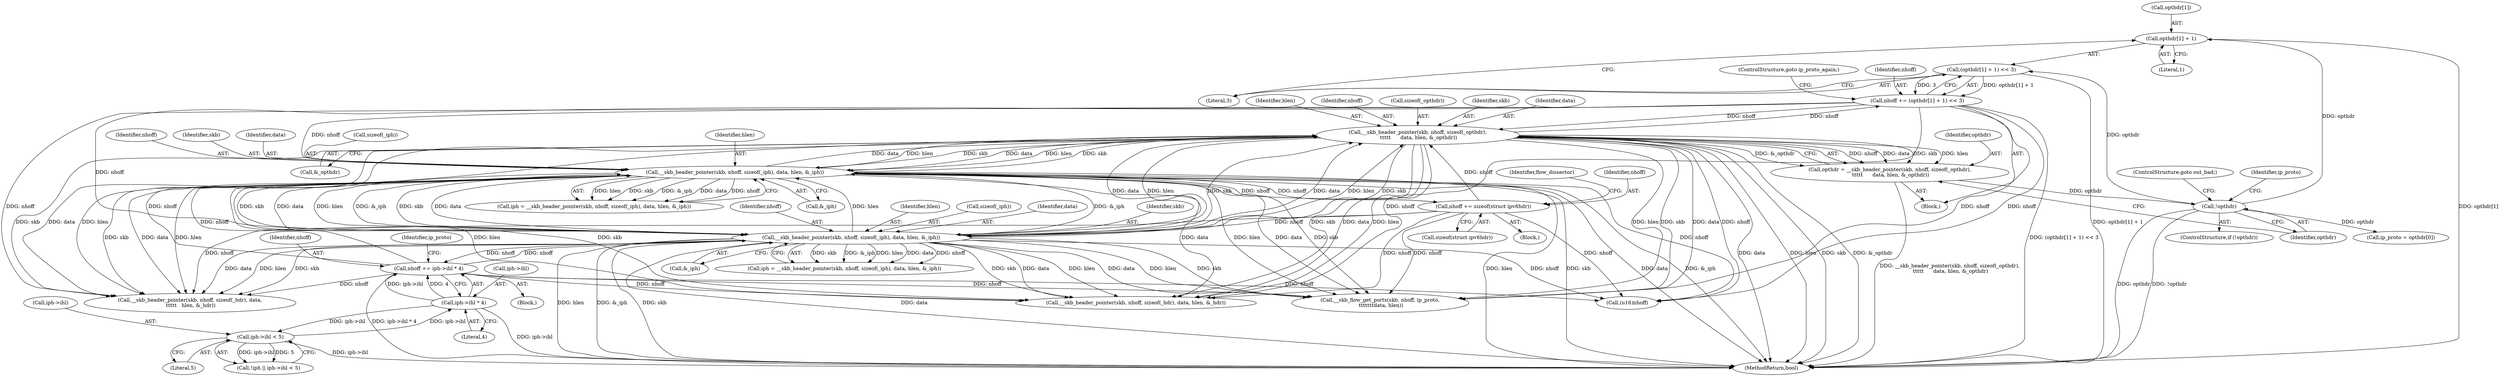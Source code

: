 digraph "0_linux_a6e544b0a88b53114bfa5a57e21b7be7a8dfc9d0@pointer" {
"1000705" [label="(Call,opthdr[1] + 1)"];
"1000694" [label="(Call,!opthdr)"];
"1000682" [label="(Call,opthdr = __skb_header_pointer(skb, nhoff, sizeof(_opthdr),\n \t\t\t\t\t      data, hlen, &_opthdr))"];
"1000684" [label="(Call,__skb_header_pointer(skb, nhoff, sizeof(_opthdr),\n \t\t\t\t\t      data, hlen, &_opthdr))"];
"1000272" [label="(Call,__skb_header_pointer(skb, nhoff, sizeof(_iph), data, hlen, &_iph))"];
"1000197" [label="(Call,__skb_header_pointer(skb, nhoff, sizeof(_iph), data, hlen, &_iph))"];
"1000290" [label="(Call,nhoff += sizeof(struct ipv6hdr))"];
"1000216" [label="(Call,nhoff += iph->ihl * 4)"];
"1000218" [label="(Call,iph->ihl * 4)"];
"1000210" [label="(Call,iph->ihl < 5)"];
"1000702" [label="(Call,nhoff += (opthdr[1] + 1) << 3)"];
"1000704" [label="(Call,(opthdr[1] + 1) << 3)"];
"1000697" [label="(Call,ip_proto = opthdr[0])"];
"1000217" [label="(Identifier,nhoff)"];
"1000683" [label="(Identifier,opthdr)"];
"1000224" [label="(Identifier,ip_proto)"];
"1000219" [label="(Call,iph->ihl)"];
"1000198" [label="(Identifier,skb)"];
"1000705" [label="(Call,opthdr[1] + 1)"];
"1000274" [label="(Identifier,nhoff)"];
"1000197" [label="(Call,__skb_header_pointer(skb, nhoff, sizeof(_iph), data, hlen, &_iph))"];
"1000693" [label="(ControlStructure,if (!opthdr))"];
"1000273" [label="(Identifier,skb)"];
"1000272" [label="(Call,__skb_header_pointer(skb, nhoff, sizeof(_iph), data, hlen, &_iph))"];
"1000191" [label="(Block,)"];
"1000673" [label="(Block,)"];
"1000706" [label="(Call,opthdr[1])"];
"1000265" [label="(Block,)"];
"1000690" [label="(Identifier,hlen)"];
"1000711" [label="(ControlStructure,goto ip_proto_again;)"];
"1000696" [label="(ControlStructure,goto out_bad;)"];
"1000686" [label="(Identifier,nhoff)"];
"1000279" [label="(Call,&_iph)"];
"1000777" [label="(MethodReturn,bool)"];
"1000682" [label="(Call,opthdr = __skb_header_pointer(skb, nhoff, sizeof(_opthdr),\n \t\t\t\t\t      data, hlen, &_opthdr))"];
"1000687" [label="(Call,sizeof(_opthdr))"];
"1000277" [label="(Identifier,data)"];
"1000204" [label="(Call,&_iph)"];
"1000199" [label="(Identifier,nhoff)"];
"1000214" [label="(Literal,5)"];
"1000747" [label="(Call,__skb_flow_get_ports(skb, nhoff, ip_proto,\n \t\t\t\t\t\t\tdata, hlen))"];
"1000772" [label="(Call,(u16)nhoff)"];
"1000216" [label="(Call,nhoff += iph->ihl * 4)"];
"1000203" [label="(Identifier,hlen)"];
"1000211" [label="(Call,iph->ihl)"];
"1000296" [label="(Identifier,flow_dissector)"];
"1000291" [label="(Identifier,nhoff)"];
"1000292" [label="(Call,sizeof(struct ipv6hdr))"];
"1000691" [label="(Call,&_opthdr)"];
"1000275" [label="(Call,sizeof(_iph))"];
"1000200" [label="(Call,sizeof(_iph))"];
"1000704" [label="(Call,(opthdr[1] + 1) << 3)"];
"1000698" [label="(Identifier,ip_proto)"];
"1000685" [label="(Identifier,skb)"];
"1000709" [label="(Literal,1)"];
"1000472" [label="(Call,__skb_header_pointer(skb, nhoff, sizeof(_hdr), data,\n \t\t\t\t\t   hlen, &_hdr))"];
"1000290" [label="(Call,nhoff += sizeof(struct ipv6hdr))"];
"1000689" [label="(Identifier,data)"];
"1000210" [label="(Call,iph->ihl < 5)"];
"1000270" [label="(Call,iph = __skb_header_pointer(skb, nhoff, sizeof(_iph), data, hlen, &_iph))"];
"1000278" [label="(Identifier,hlen)"];
"1000695" [label="(Identifier,opthdr)"];
"1000694" [label="(Call,!opthdr)"];
"1000195" [label="(Call,iph = __skb_header_pointer(skb, nhoff, sizeof(_iph), data, hlen, &_iph))"];
"1000222" [label="(Literal,4)"];
"1000544" [label="(Call,__skb_header_pointer(skb, nhoff, sizeof(_hdr), data, hlen, &_hdr))"];
"1000218" [label="(Call,iph->ihl * 4)"];
"1000703" [label="(Identifier,nhoff)"];
"1000710" [label="(Literal,3)"];
"1000207" [label="(Call,!iph || iph->ihl < 5)"];
"1000684" [label="(Call,__skb_header_pointer(skb, nhoff, sizeof(_opthdr),\n \t\t\t\t\t      data, hlen, &_opthdr))"];
"1000702" [label="(Call,nhoff += (opthdr[1] + 1) << 3)"];
"1000202" [label="(Identifier,data)"];
"1000705" -> "1000704"  [label="AST: "];
"1000705" -> "1000709"  [label="CFG: "];
"1000706" -> "1000705"  [label="AST: "];
"1000709" -> "1000705"  [label="AST: "];
"1000710" -> "1000705"  [label="CFG: "];
"1000705" -> "1000777"  [label="DDG: opthdr[1]"];
"1000694" -> "1000705"  [label="DDG: opthdr"];
"1000694" -> "1000693"  [label="AST: "];
"1000694" -> "1000695"  [label="CFG: "];
"1000695" -> "1000694"  [label="AST: "];
"1000696" -> "1000694"  [label="CFG: "];
"1000698" -> "1000694"  [label="CFG: "];
"1000694" -> "1000777"  [label="DDG: opthdr"];
"1000694" -> "1000777"  [label="DDG: !opthdr"];
"1000682" -> "1000694"  [label="DDG: opthdr"];
"1000694" -> "1000697"  [label="DDG: opthdr"];
"1000694" -> "1000704"  [label="DDG: opthdr"];
"1000682" -> "1000673"  [label="AST: "];
"1000682" -> "1000684"  [label="CFG: "];
"1000683" -> "1000682"  [label="AST: "];
"1000684" -> "1000682"  [label="AST: "];
"1000695" -> "1000682"  [label="CFG: "];
"1000682" -> "1000777"  [label="DDG: __skb_header_pointer(skb, nhoff, sizeof(_opthdr),\n \t\t\t\t\t      data, hlen, &_opthdr)"];
"1000684" -> "1000682"  [label="DDG: nhoff"];
"1000684" -> "1000682"  [label="DDG: data"];
"1000684" -> "1000682"  [label="DDG: skb"];
"1000684" -> "1000682"  [label="DDG: hlen"];
"1000684" -> "1000682"  [label="DDG: &_opthdr"];
"1000684" -> "1000691"  [label="CFG: "];
"1000685" -> "1000684"  [label="AST: "];
"1000686" -> "1000684"  [label="AST: "];
"1000687" -> "1000684"  [label="AST: "];
"1000689" -> "1000684"  [label="AST: "];
"1000690" -> "1000684"  [label="AST: "];
"1000691" -> "1000684"  [label="AST: "];
"1000684" -> "1000777"  [label="DDG: data"];
"1000684" -> "1000777"  [label="DDG: hlen"];
"1000684" -> "1000777"  [label="DDG: skb"];
"1000684" -> "1000777"  [label="DDG: &_opthdr"];
"1000684" -> "1000197"  [label="DDG: skb"];
"1000684" -> "1000197"  [label="DDG: data"];
"1000684" -> "1000197"  [label="DDG: hlen"];
"1000684" -> "1000272"  [label="DDG: skb"];
"1000684" -> "1000272"  [label="DDG: data"];
"1000684" -> "1000272"  [label="DDG: hlen"];
"1000684" -> "1000472"  [label="DDG: skb"];
"1000684" -> "1000472"  [label="DDG: data"];
"1000684" -> "1000472"  [label="DDG: hlen"];
"1000684" -> "1000544"  [label="DDG: skb"];
"1000684" -> "1000544"  [label="DDG: data"];
"1000684" -> "1000544"  [label="DDG: hlen"];
"1000272" -> "1000684"  [label="DDG: skb"];
"1000272" -> "1000684"  [label="DDG: data"];
"1000272" -> "1000684"  [label="DDG: hlen"];
"1000197" -> "1000684"  [label="DDG: skb"];
"1000197" -> "1000684"  [label="DDG: data"];
"1000197" -> "1000684"  [label="DDG: hlen"];
"1000290" -> "1000684"  [label="DDG: nhoff"];
"1000216" -> "1000684"  [label="DDG: nhoff"];
"1000702" -> "1000684"  [label="DDG: nhoff"];
"1000684" -> "1000702"  [label="DDG: nhoff"];
"1000684" -> "1000747"  [label="DDG: skb"];
"1000684" -> "1000747"  [label="DDG: data"];
"1000684" -> "1000747"  [label="DDG: hlen"];
"1000684" -> "1000772"  [label="DDG: nhoff"];
"1000272" -> "1000270"  [label="AST: "];
"1000272" -> "1000279"  [label="CFG: "];
"1000273" -> "1000272"  [label="AST: "];
"1000274" -> "1000272"  [label="AST: "];
"1000275" -> "1000272"  [label="AST: "];
"1000277" -> "1000272"  [label="AST: "];
"1000278" -> "1000272"  [label="AST: "];
"1000279" -> "1000272"  [label="AST: "];
"1000270" -> "1000272"  [label="CFG: "];
"1000272" -> "1000777"  [label="DDG: hlen"];
"1000272" -> "1000777"  [label="DDG: skb"];
"1000272" -> "1000777"  [label="DDG: data"];
"1000272" -> "1000777"  [label="DDG: &_iph"];
"1000272" -> "1000197"  [label="DDG: skb"];
"1000272" -> "1000197"  [label="DDG: data"];
"1000272" -> "1000197"  [label="DDG: hlen"];
"1000272" -> "1000197"  [label="DDG: &_iph"];
"1000272" -> "1000270"  [label="DDG: hlen"];
"1000272" -> "1000270"  [label="DDG: skb"];
"1000272" -> "1000270"  [label="DDG: &_iph"];
"1000272" -> "1000270"  [label="DDG: data"];
"1000272" -> "1000270"  [label="DDG: nhoff"];
"1000197" -> "1000272"  [label="DDG: skb"];
"1000197" -> "1000272"  [label="DDG: data"];
"1000197" -> "1000272"  [label="DDG: hlen"];
"1000197" -> "1000272"  [label="DDG: &_iph"];
"1000290" -> "1000272"  [label="DDG: nhoff"];
"1000216" -> "1000272"  [label="DDG: nhoff"];
"1000702" -> "1000272"  [label="DDG: nhoff"];
"1000272" -> "1000290"  [label="DDG: nhoff"];
"1000272" -> "1000472"  [label="DDG: skb"];
"1000272" -> "1000472"  [label="DDG: data"];
"1000272" -> "1000472"  [label="DDG: hlen"];
"1000272" -> "1000544"  [label="DDG: skb"];
"1000272" -> "1000544"  [label="DDG: data"];
"1000272" -> "1000544"  [label="DDG: hlen"];
"1000272" -> "1000747"  [label="DDG: skb"];
"1000272" -> "1000747"  [label="DDG: data"];
"1000272" -> "1000747"  [label="DDG: hlen"];
"1000272" -> "1000772"  [label="DDG: nhoff"];
"1000197" -> "1000195"  [label="AST: "];
"1000197" -> "1000204"  [label="CFG: "];
"1000198" -> "1000197"  [label="AST: "];
"1000199" -> "1000197"  [label="AST: "];
"1000200" -> "1000197"  [label="AST: "];
"1000202" -> "1000197"  [label="AST: "];
"1000203" -> "1000197"  [label="AST: "];
"1000204" -> "1000197"  [label="AST: "];
"1000195" -> "1000197"  [label="CFG: "];
"1000197" -> "1000777"  [label="DDG: hlen"];
"1000197" -> "1000777"  [label="DDG: &_iph"];
"1000197" -> "1000777"  [label="DDG: skb"];
"1000197" -> "1000777"  [label="DDG: data"];
"1000197" -> "1000195"  [label="DDG: skb"];
"1000197" -> "1000195"  [label="DDG: &_iph"];
"1000197" -> "1000195"  [label="DDG: hlen"];
"1000197" -> "1000195"  [label="DDG: data"];
"1000197" -> "1000195"  [label="DDG: nhoff"];
"1000290" -> "1000197"  [label="DDG: nhoff"];
"1000216" -> "1000197"  [label="DDG: nhoff"];
"1000702" -> "1000197"  [label="DDG: nhoff"];
"1000197" -> "1000216"  [label="DDG: nhoff"];
"1000197" -> "1000472"  [label="DDG: skb"];
"1000197" -> "1000472"  [label="DDG: data"];
"1000197" -> "1000472"  [label="DDG: hlen"];
"1000197" -> "1000544"  [label="DDG: skb"];
"1000197" -> "1000544"  [label="DDG: data"];
"1000197" -> "1000544"  [label="DDG: hlen"];
"1000197" -> "1000747"  [label="DDG: skb"];
"1000197" -> "1000747"  [label="DDG: data"];
"1000197" -> "1000747"  [label="DDG: hlen"];
"1000197" -> "1000772"  [label="DDG: nhoff"];
"1000290" -> "1000265"  [label="AST: "];
"1000290" -> "1000292"  [label="CFG: "];
"1000291" -> "1000290"  [label="AST: "];
"1000292" -> "1000290"  [label="AST: "];
"1000296" -> "1000290"  [label="CFG: "];
"1000290" -> "1000472"  [label="DDG: nhoff"];
"1000290" -> "1000544"  [label="DDG: nhoff"];
"1000290" -> "1000747"  [label="DDG: nhoff"];
"1000290" -> "1000772"  [label="DDG: nhoff"];
"1000216" -> "1000191"  [label="AST: "];
"1000216" -> "1000218"  [label="CFG: "];
"1000217" -> "1000216"  [label="AST: "];
"1000218" -> "1000216"  [label="AST: "];
"1000224" -> "1000216"  [label="CFG: "];
"1000216" -> "1000777"  [label="DDG: iph->ihl * 4"];
"1000218" -> "1000216"  [label="DDG: iph->ihl"];
"1000218" -> "1000216"  [label="DDG: 4"];
"1000216" -> "1000472"  [label="DDG: nhoff"];
"1000216" -> "1000544"  [label="DDG: nhoff"];
"1000216" -> "1000747"  [label="DDG: nhoff"];
"1000216" -> "1000772"  [label="DDG: nhoff"];
"1000218" -> "1000222"  [label="CFG: "];
"1000219" -> "1000218"  [label="AST: "];
"1000222" -> "1000218"  [label="AST: "];
"1000218" -> "1000777"  [label="DDG: iph->ihl"];
"1000218" -> "1000210"  [label="DDG: iph->ihl"];
"1000210" -> "1000218"  [label="DDG: iph->ihl"];
"1000210" -> "1000207"  [label="AST: "];
"1000210" -> "1000214"  [label="CFG: "];
"1000211" -> "1000210"  [label="AST: "];
"1000214" -> "1000210"  [label="AST: "];
"1000207" -> "1000210"  [label="CFG: "];
"1000210" -> "1000777"  [label="DDG: iph->ihl"];
"1000210" -> "1000207"  [label="DDG: iph->ihl"];
"1000210" -> "1000207"  [label="DDG: 5"];
"1000702" -> "1000673"  [label="AST: "];
"1000702" -> "1000704"  [label="CFG: "];
"1000703" -> "1000702"  [label="AST: "];
"1000704" -> "1000702"  [label="AST: "];
"1000711" -> "1000702"  [label="CFG: "];
"1000702" -> "1000777"  [label="DDG: (opthdr[1] + 1) << 3"];
"1000702" -> "1000472"  [label="DDG: nhoff"];
"1000702" -> "1000544"  [label="DDG: nhoff"];
"1000704" -> "1000702"  [label="DDG: opthdr[1] + 1"];
"1000704" -> "1000702"  [label="DDG: 3"];
"1000702" -> "1000747"  [label="DDG: nhoff"];
"1000702" -> "1000772"  [label="DDG: nhoff"];
"1000704" -> "1000710"  [label="CFG: "];
"1000710" -> "1000704"  [label="AST: "];
"1000704" -> "1000777"  [label="DDG: opthdr[1] + 1"];
}
